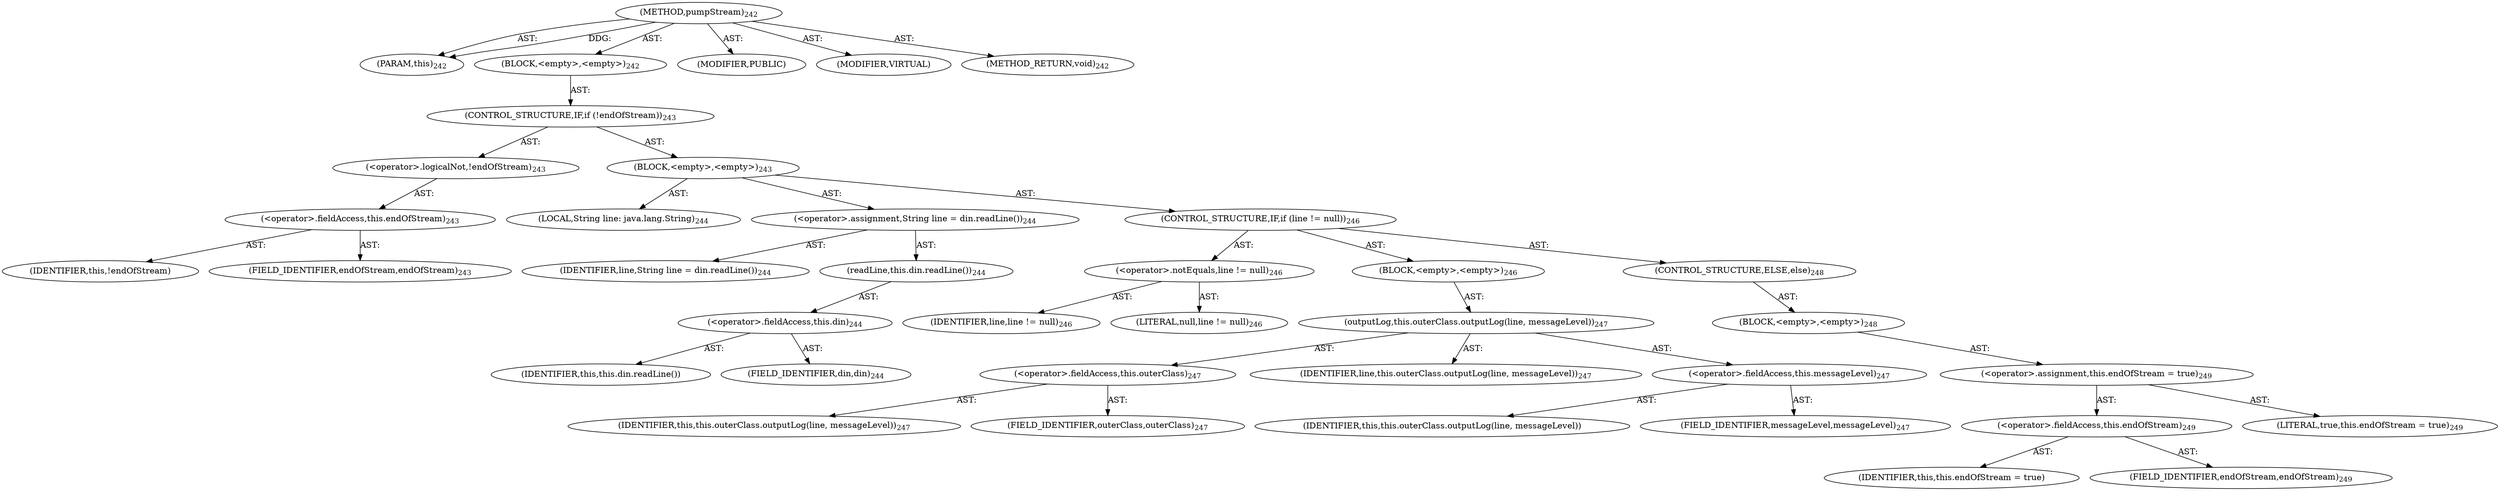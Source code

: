 digraph "pumpStream" {  
"111669149707" [label = <(METHOD,pumpStream)<SUB>242</SUB>> ]
"115964116999" [label = <(PARAM,this)<SUB>242</SUB>> ]
"25769803812" [label = <(BLOCK,&lt;empty&gt;,&lt;empty&gt;)<SUB>242</SUB>> ]
"47244640275" [label = <(CONTROL_STRUCTURE,IF,if (!endOfStream))<SUB>243</SUB>> ]
"30064771259" [label = <(&lt;operator&gt;.logicalNot,!endOfStream)<SUB>243</SUB>> ]
"30064771260" [label = <(&lt;operator&gt;.fieldAccess,this.endOfStream)<SUB>243</SUB>> ]
"68719476876" [label = <(IDENTIFIER,this,!endOfStream)> ]
"55834574891" [label = <(FIELD_IDENTIFIER,endOfStream,endOfStream)<SUB>243</SUB>> ]
"25769803813" [label = <(BLOCK,&lt;empty&gt;,&lt;empty&gt;)<SUB>243</SUB>> ]
"94489280527" [label = <(LOCAL,String line: java.lang.String)<SUB>244</SUB>> ]
"30064771261" [label = <(&lt;operator&gt;.assignment,String line = din.readLine())<SUB>244</SUB>> ]
"68719476877" [label = <(IDENTIFIER,line,String line = din.readLine())<SUB>244</SUB>> ]
"30064771262" [label = <(readLine,this.din.readLine())<SUB>244</SUB>> ]
"30064771263" [label = <(&lt;operator&gt;.fieldAccess,this.din)<SUB>244</SUB>> ]
"68719476878" [label = <(IDENTIFIER,this,this.din.readLine())> ]
"55834574892" [label = <(FIELD_IDENTIFIER,din,din)<SUB>244</SUB>> ]
"47244640276" [label = <(CONTROL_STRUCTURE,IF,if (line != null))<SUB>246</SUB>> ]
"30064771264" [label = <(&lt;operator&gt;.notEquals,line != null)<SUB>246</SUB>> ]
"68719476879" [label = <(IDENTIFIER,line,line != null)<SUB>246</SUB>> ]
"90194313261" [label = <(LITERAL,null,line != null)<SUB>246</SUB>> ]
"25769803814" [label = <(BLOCK,&lt;empty&gt;,&lt;empty&gt;)<SUB>246</SUB>> ]
"30064771265" [label = <(outputLog,this.outerClass.outputLog(line, messageLevel))<SUB>247</SUB>> ]
"30064771266" [label = <(&lt;operator&gt;.fieldAccess,this.outerClass)<SUB>247</SUB>> ]
"68719476759" [label = <(IDENTIFIER,this,this.outerClass.outputLog(line, messageLevel))<SUB>247</SUB>> ]
"55834574893" [label = <(FIELD_IDENTIFIER,outerClass,outerClass)<SUB>247</SUB>> ]
"68719476880" [label = <(IDENTIFIER,line,this.outerClass.outputLog(line, messageLevel))<SUB>247</SUB>> ]
"30064771267" [label = <(&lt;operator&gt;.fieldAccess,this.messageLevel)<SUB>247</SUB>> ]
"68719476881" [label = <(IDENTIFIER,this,this.outerClass.outputLog(line, messageLevel))> ]
"55834574894" [label = <(FIELD_IDENTIFIER,messageLevel,messageLevel)<SUB>247</SUB>> ]
"47244640277" [label = <(CONTROL_STRUCTURE,ELSE,else)<SUB>248</SUB>> ]
"25769803815" [label = <(BLOCK,&lt;empty&gt;,&lt;empty&gt;)<SUB>248</SUB>> ]
"30064771268" [label = <(&lt;operator&gt;.assignment,this.endOfStream = true)<SUB>249</SUB>> ]
"30064771269" [label = <(&lt;operator&gt;.fieldAccess,this.endOfStream)<SUB>249</SUB>> ]
"68719476882" [label = <(IDENTIFIER,this,this.endOfStream = true)> ]
"55834574895" [label = <(FIELD_IDENTIFIER,endOfStream,endOfStream)<SUB>249</SUB>> ]
"90194313262" [label = <(LITERAL,true,this.endOfStream = true)<SUB>249</SUB>> ]
"133143986208" [label = <(MODIFIER,PUBLIC)> ]
"133143986209" [label = <(MODIFIER,VIRTUAL)> ]
"128849018891" [label = <(METHOD_RETURN,void)<SUB>242</SUB>> ]
  "111669149707" -> "115964116999"  [ label = "AST: "] 
  "111669149707" -> "25769803812"  [ label = "AST: "] 
  "111669149707" -> "133143986208"  [ label = "AST: "] 
  "111669149707" -> "133143986209"  [ label = "AST: "] 
  "111669149707" -> "128849018891"  [ label = "AST: "] 
  "25769803812" -> "47244640275"  [ label = "AST: "] 
  "47244640275" -> "30064771259"  [ label = "AST: "] 
  "47244640275" -> "25769803813"  [ label = "AST: "] 
  "30064771259" -> "30064771260"  [ label = "AST: "] 
  "30064771260" -> "68719476876"  [ label = "AST: "] 
  "30064771260" -> "55834574891"  [ label = "AST: "] 
  "25769803813" -> "94489280527"  [ label = "AST: "] 
  "25769803813" -> "30064771261"  [ label = "AST: "] 
  "25769803813" -> "47244640276"  [ label = "AST: "] 
  "30064771261" -> "68719476877"  [ label = "AST: "] 
  "30064771261" -> "30064771262"  [ label = "AST: "] 
  "30064771262" -> "30064771263"  [ label = "AST: "] 
  "30064771263" -> "68719476878"  [ label = "AST: "] 
  "30064771263" -> "55834574892"  [ label = "AST: "] 
  "47244640276" -> "30064771264"  [ label = "AST: "] 
  "47244640276" -> "25769803814"  [ label = "AST: "] 
  "47244640276" -> "47244640277"  [ label = "AST: "] 
  "30064771264" -> "68719476879"  [ label = "AST: "] 
  "30064771264" -> "90194313261"  [ label = "AST: "] 
  "25769803814" -> "30064771265"  [ label = "AST: "] 
  "30064771265" -> "30064771266"  [ label = "AST: "] 
  "30064771265" -> "68719476880"  [ label = "AST: "] 
  "30064771265" -> "30064771267"  [ label = "AST: "] 
  "30064771266" -> "68719476759"  [ label = "AST: "] 
  "30064771266" -> "55834574893"  [ label = "AST: "] 
  "30064771267" -> "68719476881"  [ label = "AST: "] 
  "30064771267" -> "55834574894"  [ label = "AST: "] 
  "47244640277" -> "25769803815"  [ label = "AST: "] 
  "25769803815" -> "30064771268"  [ label = "AST: "] 
  "30064771268" -> "30064771269"  [ label = "AST: "] 
  "30064771268" -> "90194313262"  [ label = "AST: "] 
  "30064771269" -> "68719476882"  [ label = "AST: "] 
  "30064771269" -> "55834574895"  [ label = "AST: "] 
  "111669149707" -> "115964116999"  [ label = "DDG: "] 
}
